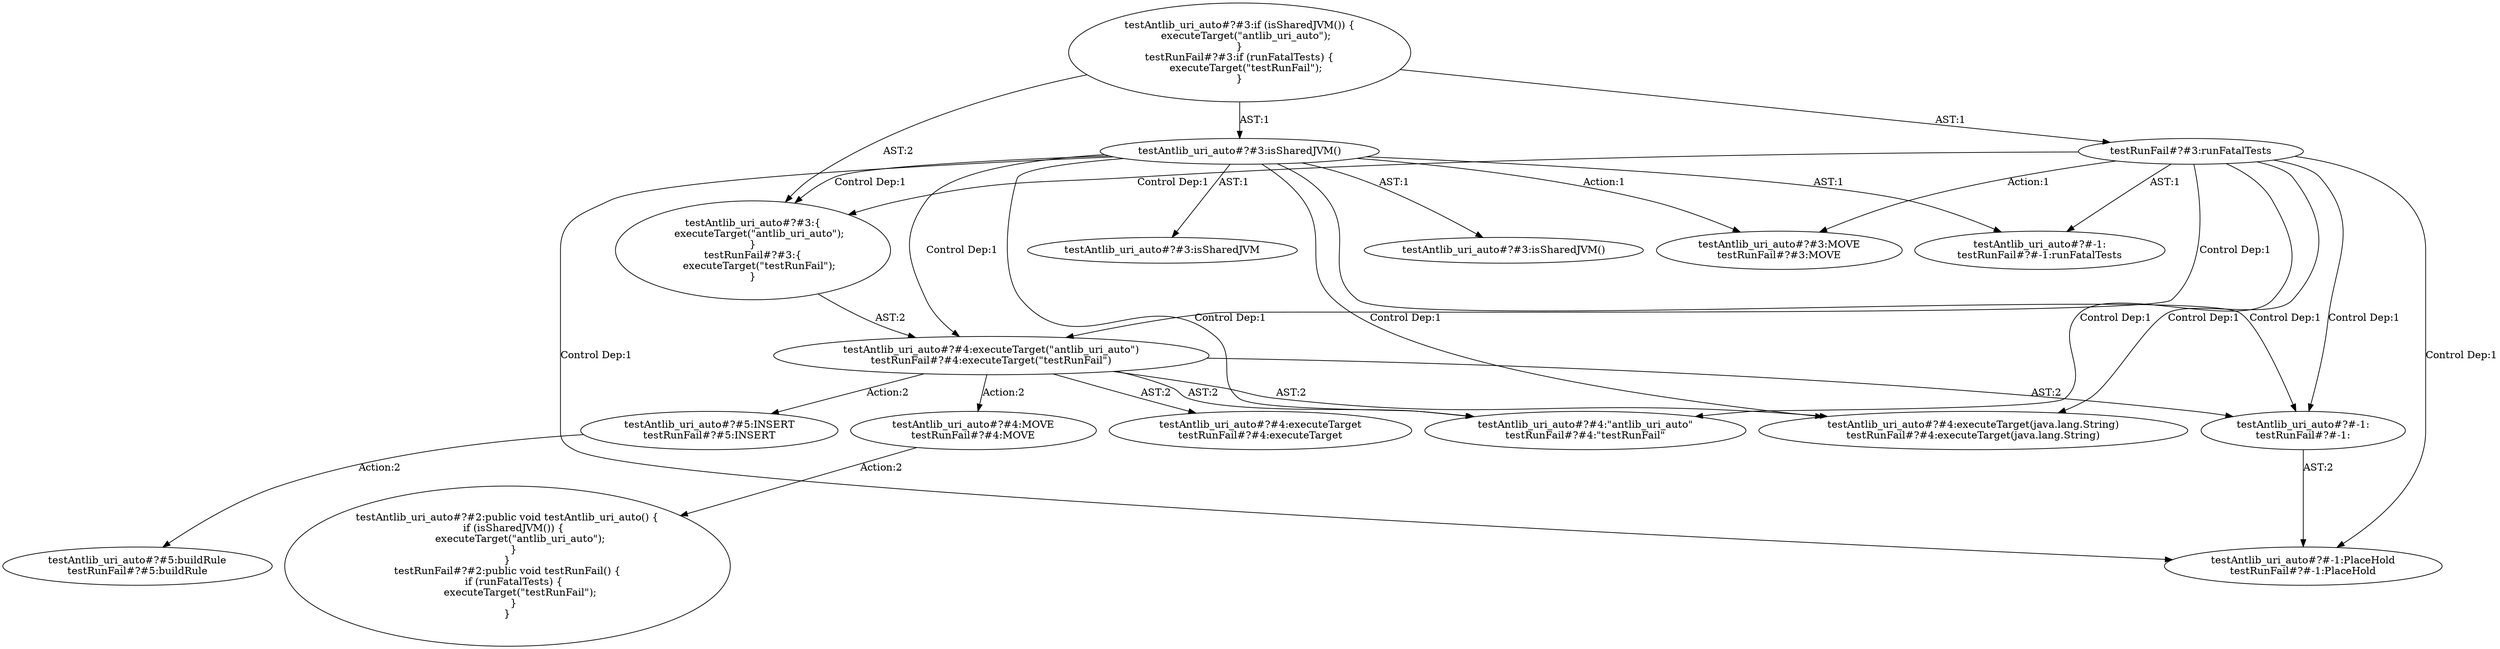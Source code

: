 digraph "Pattern" {
0 [label="testAntlib_uri_auto#?#5:INSERT
testRunFail#?#5:INSERT" shape=ellipse]
1 [label="testAntlib_uri_auto#?#4:executeTarget(\"antlib_uri_auto\")
testRunFail#?#4:executeTarget(\"testRunFail\")" shape=ellipse]
2 [label="testAntlib_uri_auto#?#3:isSharedJVM()" shape=ellipse]
3 [label="testAntlib_uri_auto#?#3:if (isSharedJVM()) \{
    executeTarget(\"antlib_uri_auto\");
\}
testRunFail#?#3:if (runFatalTests) \{
    executeTarget(\"testRunFail\");
\}" shape=ellipse]
4 [label="testAntlib_uri_auto#?#3:isSharedJVM" shape=ellipse]
5 [label="testAntlib_uri_auto#?#-1:
testRunFail#?#-1:runFatalTests" shape=ellipse]
6 [label="testAntlib_uri_auto#?#3:isSharedJVM()" shape=ellipse]
7 [label="testAntlib_uri_auto#?#3:\{
    executeTarget(\"antlib_uri_auto\");
\}
testRunFail#?#3:\{
    executeTarget(\"testRunFail\");
\}" shape=ellipse]
8 [label="testAntlib_uri_auto#?#4:executeTarget(java.lang.String)
testRunFail#?#4:executeTarget(java.lang.String)" shape=ellipse]
9 [label="testAntlib_uri_auto#?#-1:
testRunFail#?#-1:" shape=ellipse]
10 [label="testAntlib_uri_auto#?#-1:PlaceHold
testRunFail#?#-1:PlaceHold" shape=ellipse]
11 [label="testAntlib_uri_auto#?#4:\"antlib_uri_auto\"
testRunFail#?#4:\"testRunFail\"" shape=ellipse]
12 [label="testAntlib_uri_auto#?#3:MOVE
testRunFail#?#3:MOVE" shape=ellipse]
13 [label="testAntlib_uri_auto#?#4:executeTarget
testRunFail#?#4:executeTarget" shape=ellipse]
14 [label="testAntlib_uri_auto#?#4:MOVE
testRunFail#?#4:MOVE" shape=ellipse]
15 [label="testAntlib_uri_auto#?#2:public void testAntlib_uri_auto() \{
    if (isSharedJVM()) \{
        executeTarget(\"antlib_uri_auto\");
    \}
\}
testRunFail#?#2:public void testRunFail() \{
    if (runFatalTests) \{
        executeTarget(\"testRunFail\");
    \}
\}" shape=ellipse]
16 [label="testAntlib_uri_auto#?#5:buildRule
testRunFail#?#5:buildRule" shape=ellipse]
17 [label="testRunFail#?#3:runFatalTests" shape=ellipse]
0 -> 16 [label="Action:2"];
1 -> 0 [label="Action:2"];
1 -> 13 [label="AST:2"];
1 -> 9 [label="AST:2"];
1 -> 8 [label="AST:2"];
1 -> 11 [label="AST:2"];
1 -> 14 [label="Action:2"];
2 -> 1 [label="Control Dep:1"];
2 -> 4 [label="AST:1"];
2 -> 5 [label="AST:1"];
2 -> 6 [label="AST:1"];
2 -> 7 [label="Control Dep:1"];
2 -> 8 [label="Control Dep:1"];
2 -> 9 [label="Control Dep:1"];
2 -> 10 [label="Control Dep:1"];
2 -> 11 [label="Control Dep:1"];
2 -> 12 [label="Action:1"];
3 -> 2 [label="AST:1"];
3 -> 7 [label="AST:2"];
3 -> 17 [label="AST:1"];
7 -> 1 [label="AST:2"];
9 -> 10 [label="AST:2"];
14 -> 15 [label="Action:2"];
17 -> 5 [label="AST:1"];
17 -> 7 [label="Control Dep:1"];
17 -> 1 [label="Control Dep:1"];
17 -> 8 [label="Control Dep:1"];
17 -> 9 [label="Control Dep:1"];
17 -> 10 [label="Control Dep:1"];
17 -> 11 [label="Control Dep:1"];
17 -> 12 [label="Action:1"];
}